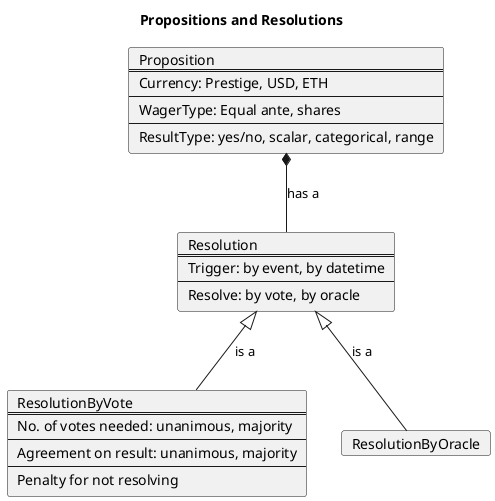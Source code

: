 @startuml Propositions and Resolutions

title Propositions and Resolutions

card Proposition [
    Proposition
    ====
    Currency: Prestige, USD, ETH
    ----
    WagerType: Equal ante, shares
    ----
    ResultType: yes/no, scalar, categorical, range
]

card Resolution [
    Resolution
    ====
    Trigger: by event, by datetime
    ----
    Resolve: by vote, by oracle
]

card ResolutionByVote [
    ResolutionByVote
    ====
    No. of votes needed: unanimous, majority 
    ----
    Agreement on result: unanimous, majority
    ----
    Penalty for not resolving
]
card ResolutionByOracle

Proposition *-- Resolution : has a
Resolution ^-- ResolutionByOracle : is a
Resolution ^-- ResolutionByVote : is a


@enduml